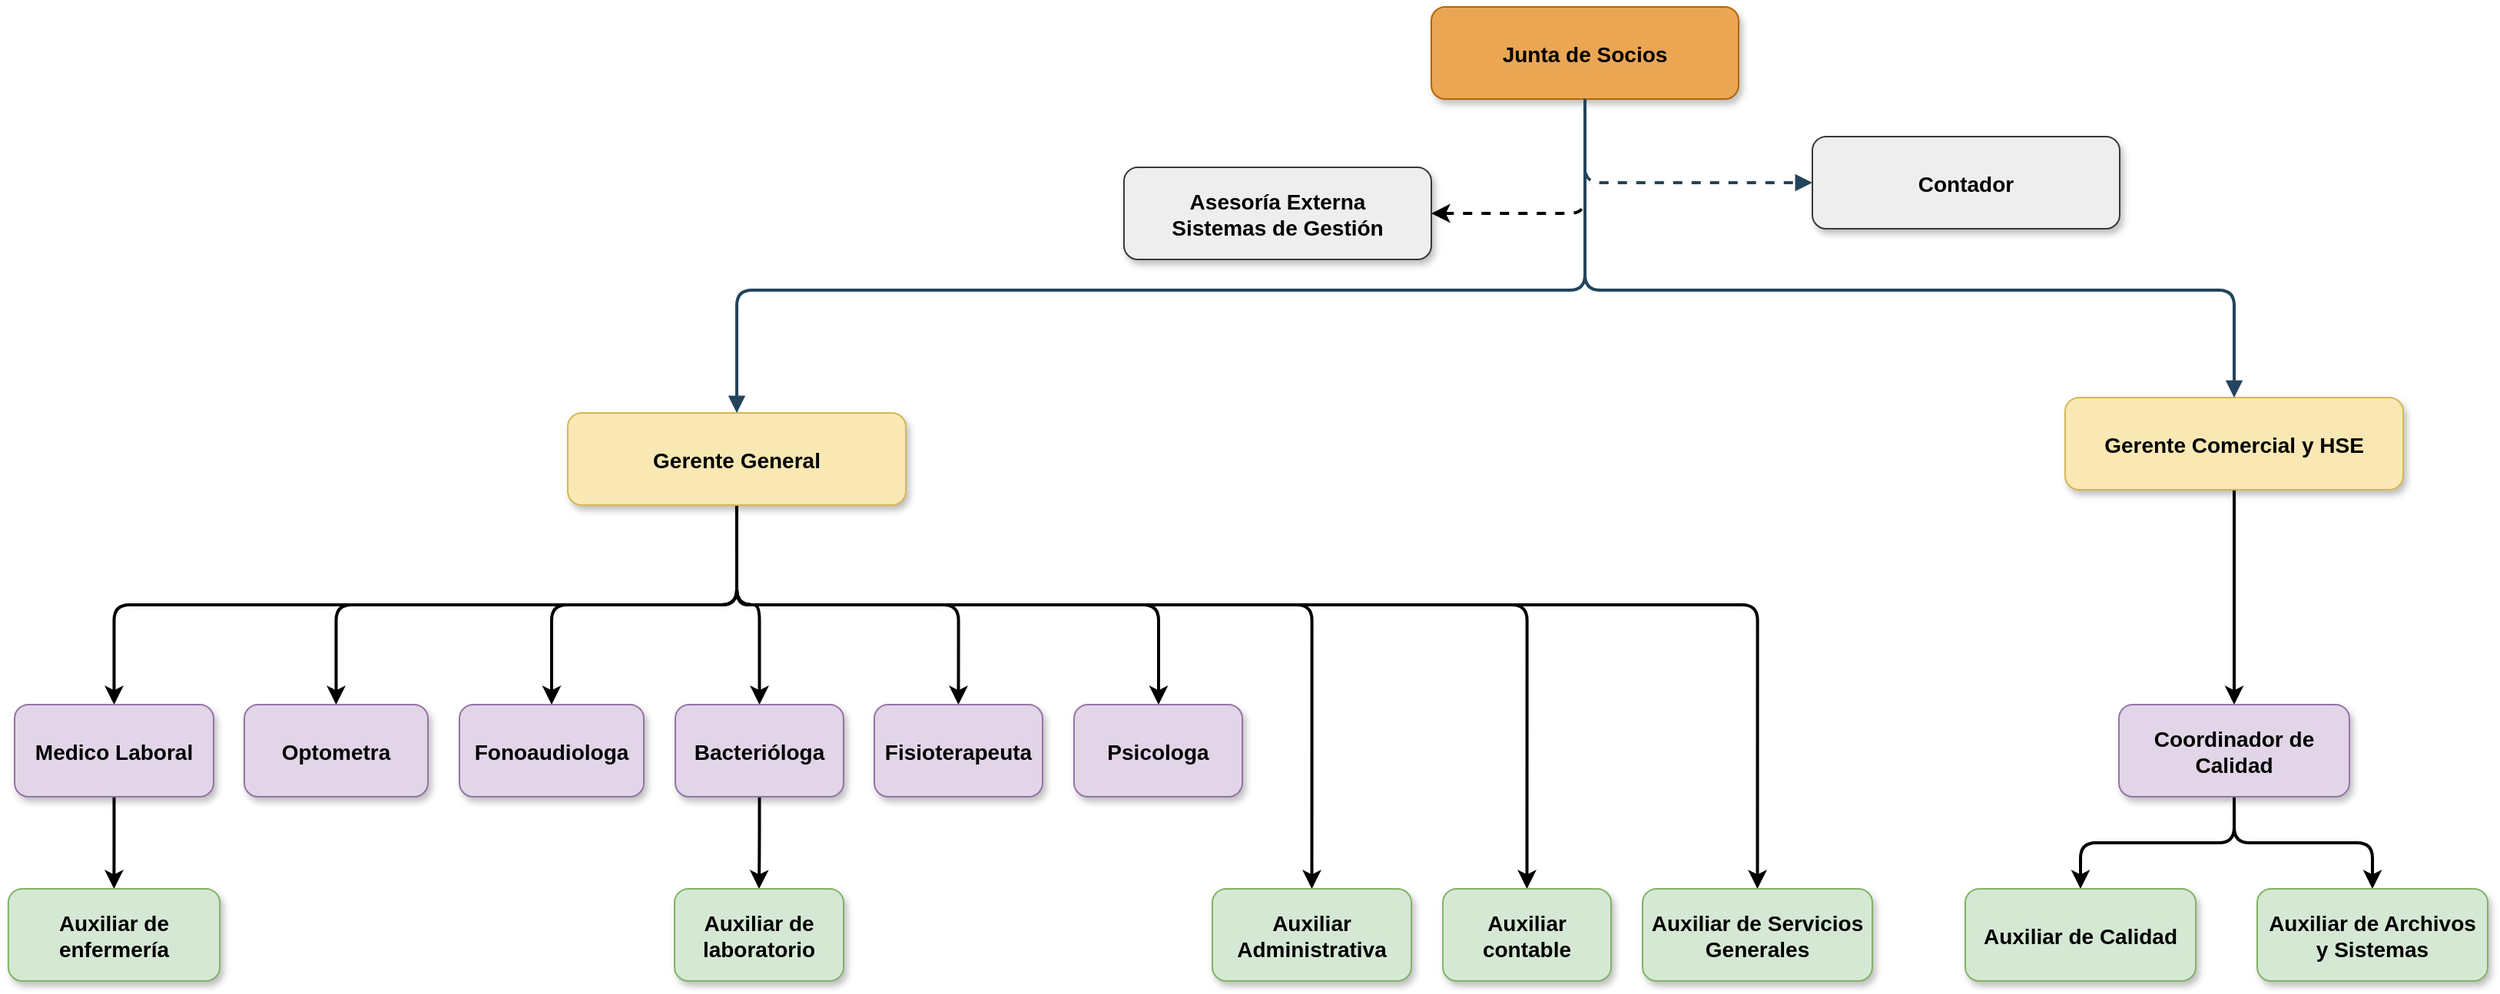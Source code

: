 <mxfile version="26.0.14">
  <diagram name="Page-1" id="97916047-d0de-89f5-080d-49f4d83e522f">
    <mxGraphModel dx="3187.5" dy="746" grid="1" gridSize="10" guides="1" tooltips="1" connect="1" arrows="1" fold="1" page="1" pageScale="1.5" pageWidth="1169" pageHeight="827" background="none" math="0" shadow="0">
      <root>
        <mxCell id="0" />
        <mxCell id="1" parent="0" />
        <mxCell id="kELuxNzVzLS3wfhE76MD-65" style="edgeStyle=orthogonalEdgeStyle;shape=connector;curved=0;rounded=1;orthogonalLoop=1;jettySize=auto;html=1;entryX=1;entryY=0.5;entryDx=0;entryDy=0;strokeColor=default;strokeWidth=2;align=center;verticalAlign=middle;fontFamily=Helvetica;fontSize=11;fontColor=default;labelBackgroundColor=default;endArrow=classic;dashed=1;" parent="1" source="2" target="kELuxNzVzLS3wfhE76MD-64" edge="1">
          <mxGeometry relative="1" as="geometry" />
        </mxCell>
        <mxCell id="2" value="Junta de Socios" style="rounded=1;fillColor=light-dark(#eaa653, #4b2d08);strokeColor=#b46504;shadow=1;fontStyle=1;fontSize=14;" parent="1" vertex="1">
          <mxGeometry x="922.5" y="205.5" width="200" height="60" as="geometry" />
        </mxCell>
        <mxCell id="kELuxNzVzLS3wfhE76MD-58" style="edgeStyle=orthogonalEdgeStyle;rounded=1;orthogonalLoop=1;jettySize=auto;html=1;strokeWidth=2;curved=0;exitX=0.5;exitY=1;exitDx=0;exitDy=0;" parent="1" source="3" target="4" edge="1">
          <mxGeometry relative="1" as="geometry" />
        </mxCell>
        <mxCell id="kELuxNzVzLS3wfhE76MD-61" style="edgeStyle=orthogonalEdgeStyle;shape=connector;curved=0;rounded=1;orthogonalLoop=1;jettySize=auto;html=1;strokeColor=default;strokeWidth=2;align=center;verticalAlign=middle;fontFamily=Helvetica;fontSize=11;fontColor=default;labelBackgroundColor=default;endArrow=classic;exitX=0.5;exitY=1;exitDx=0;exitDy=0;" parent="1" source="3" target="kELuxNzVzLS3wfhE76MD-60" edge="1">
          <mxGeometry relative="1" as="geometry" />
        </mxCell>
        <mxCell id="kELuxNzVzLS3wfhE76MD-63" style="edgeStyle=orthogonalEdgeStyle;shape=connector;curved=0;rounded=1;orthogonalLoop=1;jettySize=auto;html=1;strokeColor=default;strokeWidth=2;align=center;verticalAlign=middle;fontFamily=Helvetica;fontSize=11;fontColor=default;labelBackgroundColor=default;endArrow=classic;" parent="1" source="3" target="kELuxNzVzLS3wfhE76MD-62" edge="1">
          <mxGeometry relative="1" as="geometry" />
        </mxCell>
        <mxCell id="kELuxNzVzLS3wfhE76MD-81" style="edgeStyle=orthogonalEdgeStyle;shape=connector;curved=0;rounded=1;orthogonalLoop=1;jettySize=auto;html=1;strokeColor=default;strokeWidth=2;align=center;verticalAlign=middle;fontFamily=Helvetica;fontSize=11;fontColor=default;labelBackgroundColor=default;endArrow=classic;exitX=0.5;exitY=1;exitDx=0;exitDy=0;" parent="1" source="3" target="5" edge="1">
          <mxGeometry relative="1" as="geometry" />
        </mxCell>
        <mxCell id="kELuxNzVzLS3wfhE76MD-87" style="edgeStyle=orthogonalEdgeStyle;shape=connector;curved=0;rounded=1;orthogonalLoop=1;jettySize=auto;html=1;entryX=0.5;entryY=0;entryDx=0;entryDy=0;strokeColor=default;strokeWidth=2;align=center;verticalAlign=middle;fontFamily=Helvetica;fontSize=11;fontColor=default;labelBackgroundColor=default;endArrow=classic;" parent="1" target="kELuxNzVzLS3wfhE76MD-84" edge="1">
          <mxGeometry relative="1" as="geometry">
            <mxPoint x="470.471" y="530" as="sourcePoint" />
            <mxPoint x="955.5" y="785" as="targetPoint" />
            <Array as="points">
              <mxPoint x="471" y="595" />
              <mxPoint x="845" y="595" />
            </Array>
          </mxGeometry>
        </mxCell>
        <mxCell id="kELuxNzVzLS3wfhE76MD-88" style="edgeStyle=orthogonalEdgeStyle;shape=connector;curved=0;rounded=1;orthogonalLoop=1;jettySize=auto;html=1;strokeColor=default;strokeWidth=2;align=center;verticalAlign=middle;fontFamily=Helvetica;fontSize=11;fontColor=default;labelBackgroundColor=default;endArrow=classic;entryX=0.5;entryY=0;entryDx=0;entryDy=0;" parent="1" target="kELuxNzVzLS3wfhE76MD-70" edge="1">
          <mxGeometry relative="1" as="geometry">
            <mxPoint x="470.471" y="520" as="sourcePoint" />
            <mxPoint x="1125.5" y="775" as="targetPoint" />
            <Array as="points">
              <mxPoint x="471" y="595" />
              <mxPoint x="985" y="595" />
            </Array>
          </mxGeometry>
        </mxCell>
        <mxCell id="kjx2y3uTgsjd5vGbnacT-36" style="edgeStyle=orthogonalEdgeStyle;rounded=1;orthogonalLoop=1;jettySize=auto;html=1;strokeWidth=2;curved=0;entryX=0.5;entryY=0;entryDx=0;entryDy=0;" parent="1" target="kjx2y3uTgsjd5vGbnacT-35" edge="1">
          <mxGeometry relative="1" as="geometry">
            <mxPoint x="470.5" y="524" as="sourcePoint" />
            <mxPoint x="614.8" y="654" as="targetPoint" />
            <Array as="points">
              <mxPoint x="471" y="595" />
              <mxPoint x="615" y="595" />
            </Array>
          </mxGeometry>
        </mxCell>
        <mxCell id="kjx2y3uTgsjd5vGbnacT-38" style="edgeStyle=orthogonalEdgeStyle;rounded=1;orthogonalLoop=1;jettySize=auto;html=1;strokeWidth=2;curved=0;" parent="1" target="kjx2y3uTgsjd5vGbnacT-37" edge="1">
          <mxGeometry relative="1" as="geometry">
            <mxPoint x="470.5" y="525" as="sourcePoint" />
            <mxPoint x="745" y="655" as="targetPoint" />
            <Array as="points">
              <mxPoint x="471" y="595" />
              <mxPoint x="745" y="595" />
            </Array>
          </mxGeometry>
        </mxCell>
        <mxCell id="kjx2y3uTgsjd5vGbnacT-39" style="edgeStyle=orthogonalEdgeStyle;rounded=1;orthogonalLoop=1;jettySize=auto;html=1;curved=0;strokeWidth=2;exitX=0.5;exitY=1;exitDx=0;exitDy=0;entryX=0.5;entryY=0;entryDx=0;entryDy=0;" parent="1" target="kELuxNzVzLS3wfhE76MD-73" edge="1">
          <mxGeometry relative="1" as="geometry">
            <mxPoint x="470.5" y="535" as="sourcePoint" />
            <mxPoint x="1155" y="785" as="targetPoint" />
            <Array as="points">
              <mxPoint x="471" y="595" />
              <mxPoint x="1135" y="595" />
            </Array>
          </mxGeometry>
        </mxCell>
        <mxCell id="3" value="Gerente General" style="rounded=1;fillColor=light-dark(#f9e8b3, #281d00);strokeColor=#d6b656;shadow=1;fontStyle=1;fontSize=14;" parent="1" vertex="1">
          <mxGeometry x="360.5" y="470" width="220" height="60" as="geometry" />
        </mxCell>
        <mxCell id="kELuxNzVzLS3wfhE76MD-67" style="edgeStyle=orthogonalEdgeStyle;shape=connector;curved=0;rounded=1;orthogonalLoop=1;jettySize=auto;html=1;strokeColor=default;strokeWidth=2;align=center;verticalAlign=middle;fontFamily=Helvetica;fontSize=11;fontColor=default;labelBackgroundColor=default;endArrow=classic;" parent="1" source="4" target="kELuxNzVzLS3wfhE76MD-66" edge="1">
          <mxGeometry relative="1" as="geometry" />
        </mxCell>
        <mxCell id="4" value="Medico Laboral" style="rounded=1;fillColor=#e1d5e7;strokeColor=#9673a6;shadow=1;fontStyle=1;fontSize=14;" parent="1" vertex="1">
          <mxGeometry x="0.5" y="660" width="129.5" height="60" as="geometry" />
        </mxCell>
        <mxCell id="5" value="Optometra" style="rounded=1;fillColor=#e1d5e7;strokeColor=#9673a6;shadow=1;fontStyle=1;fontSize=14;" parent="1" vertex="1">
          <mxGeometry x="150" y="660" width="119.5" height="60" as="geometry" />
        </mxCell>
        <mxCell id="7" value="Contador" style="rounded=1;fillColor=#eeeeee;strokeColor=#36393d;shadow=1;fontStyle=1;fontSize=14;" parent="1" vertex="1">
          <mxGeometry x="1170.5" y="290" width="200" height="60" as="geometry" />
        </mxCell>
        <mxCell id="29" value="" style="edgeStyle=elbowEdgeStyle;elbow=vertical;strokeWidth=2;endArrow=block;endFill=1;fontStyle=1;strokeColor=#23445D;entryX=0.5;entryY=0;entryDx=0;entryDy=0;" parent="1" source="2" target="3" edge="1">
          <mxGeometry x="22" y="165.5" width="100" height="100" as="geometry">
            <mxPoint x="272.5" y="265.5" as="sourcePoint" />
            <mxPoint x="730.5" y="390" as="targetPoint" />
            <Array as="points">
              <mxPoint x="740.5" y="390" />
            </Array>
          </mxGeometry>
        </mxCell>
        <mxCell id="33" value="" style="edgeStyle=elbowEdgeStyle;elbow=vertical;strokeWidth=2;endArrow=block;endFill=1;fontStyle=1;dashed=1;strokeColor=#23445D;entryX=0;entryY=0.5;entryDx=0;entryDy=0;exitX=0.5;exitY=1;exitDx=0;exitDy=0;rounded=1;curved=0;" parent="1" source="2" target="7" edge="1">
          <mxGeometry x="22" y="165.5" width="100" height="100" as="geometry">
            <mxPoint x="272.5" y="265.5" as="sourcePoint" />
            <mxPoint x="372.5" y="165.5" as="targetPoint" />
            <Array as="points">
              <mxPoint x="1120.5" y="320" />
            </Array>
          </mxGeometry>
        </mxCell>
        <mxCell id="kELuxNzVzLS3wfhE76MD-75" style="edgeStyle=orthogonalEdgeStyle;shape=connector;curved=0;rounded=1;orthogonalLoop=1;jettySize=auto;html=1;strokeColor=default;strokeWidth=2;align=center;verticalAlign=middle;fontFamily=Helvetica;fontSize=11;fontColor=default;labelBackgroundColor=default;endArrow=classic;entryX=0.5;entryY=0;entryDx=0;entryDy=0;" parent="1" source="kELuxNzVzLS3wfhE76MD-55" target="kELuxNzVzLS3wfhE76MD-76" edge="1">
          <mxGeometry relative="1" as="geometry">
            <mxPoint x="1510.5" y="630" as="targetPoint" />
          </mxGeometry>
        </mxCell>
        <mxCell id="kELuxNzVzLS3wfhE76MD-55" value="Gerente Comercial y HSE" style="rounded=1;fillColor=light-dark(#f9e8b3, #281d00);strokeColor=#d6b656;shadow=1;gradientColor=none;fontStyle=1;fontColor=default;fontSize=14;align=center;verticalAlign=middle;fontFamily=Helvetica;" parent="1" vertex="1">
          <mxGeometry x="1335" y="460" width="220" height="60" as="geometry" />
        </mxCell>
        <mxCell id="kELuxNzVzLS3wfhE76MD-57" value="" style="edgeStyle=elbowEdgeStyle;elbow=vertical;strokeWidth=2;endArrow=block;endFill=1;fontStyle=1;strokeColor=#23445D;exitX=0.5;exitY=1;exitDx=0;exitDy=0;" parent="1" source="2" target="kELuxNzVzLS3wfhE76MD-55" edge="1">
          <mxGeometry x="22" y="165.5" width="100" height="100" as="geometry">
            <mxPoint x="1362.5" y="311.5" as="sourcePoint" />
            <mxPoint x="790.5" y="515.5" as="targetPoint" />
            <Array as="points">
              <mxPoint x="1200.5" y="390" />
            </Array>
          </mxGeometry>
        </mxCell>
        <mxCell id="kELuxNzVzLS3wfhE76MD-60" value="Fonoaudiologa" style="rounded=1;fillColor=#e1d5e7;strokeColor=#9673a6;shadow=1;fontStyle=1;fontSize=14;" parent="1" vertex="1">
          <mxGeometry x="290" y="660" width="120" height="60" as="geometry" />
        </mxCell>
        <mxCell id="kELuxNzVzLS3wfhE76MD-69" style="edgeStyle=orthogonalEdgeStyle;shape=connector;curved=0;rounded=1;orthogonalLoop=1;jettySize=auto;html=1;strokeColor=default;strokeWidth=2;align=center;verticalAlign=middle;fontFamily=Helvetica;fontSize=11;fontColor=default;labelBackgroundColor=default;endArrow=classic;" parent="1" source="kELuxNzVzLS3wfhE76MD-62" target="kELuxNzVzLS3wfhE76MD-68" edge="1">
          <mxGeometry relative="1" as="geometry" />
        </mxCell>
        <mxCell id="kELuxNzVzLS3wfhE76MD-62" value="Bacterióloga" style="rounded=1;fillColor=#e1d5e7;strokeColor=#9673a6;shadow=1;fontStyle=1;fontSize=14;" parent="1" vertex="1">
          <mxGeometry x="430.5" y="660" width="109.5" height="60" as="geometry" />
        </mxCell>
        <mxCell id="kELuxNzVzLS3wfhE76MD-64" value="Asesoría Externa &#xa;Sistemas de Gestión" style="rounded=1;fillColor=#eeeeee;strokeColor=#36393d;shadow=1;fontStyle=1;fontSize=14;" parent="1" vertex="1">
          <mxGeometry x="722.5" y="310" width="200" height="60" as="geometry" />
        </mxCell>
        <mxCell id="kELuxNzVzLS3wfhE76MD-66" value="Auxiliar de &#xa;enfermería" style="rounded=1;fillColor=#d5e8d4;strokeColor=#82b366;shadow=1;fontStyle=1;fontSize=14;" parent="1" vertex="1">
          <mxGeometry x="-3.57" y="780" width="137.63" height="60" as="geometry" />
        </mxCell>
        <mxCell id="kELuxNzVzLS3wfhE76MD-68" value="Auxiliar de &#xa;laboratorio" style="rounded=1;fillColor=#d5e8d4;strokeColor=#82b366;shadow=1;fontStyle=1;fontSize=14;" parent="1" vertex="1">
          <mxGeometry x="430" y="780" width="110" height="60" as="geometry" />
        </mxCell>
        <mxCell id="kELuxNzVzLS3wfhE76MD-70" value="Auxiliar &#xa;contable" style="rounded=1;fillColor=#d5e8d4;strokeColor=#82b366;shadow=1;fontStyle=1;fontSize=14;" parent="1" vertex="1">
          <mxGeometry x="930" y="780" width="109.5" height="60" as="geometry" />
        </mxCell>
        <mxCell id="kELuxNzVzLS3wfhE76MD-73" value="Auxiliar de Servicios&#xa;Generales" style="rounded=1;fillColor=#d5e8d4;strokeColor=#82b366;shadow=1;fontStyle=1;fontSize=14;" parent="1" vertex="1">
          <mxGeometry x="1060" y="780" width="149.5" height="60" as="geometry" />
        </mxCell>
        <mxCell id="kELuxNzVzLS3wfhE76MD-78" style="edgeStyle=orthogonalEdgeStyle;shape=connector;curved=0;rounded=1;orthogonalLoop=1;jettySize=auto;html=1;strokeColor=default;strokeWidth=2;align=center;verticalAlign=middle;fontFamily=Helvetica;fontSize=11;fontColor=default;labelBackgroundColor=default;endArrow=classic;exitX=0.5;exitY=1;exitDx=0;exitDy=0;" parent="1" source="kELuxNzVzLS3wfhE76MD-76" target="kELuxNzVzLS3wfhE76MD-77" edge="1">
          <mxGeometry relative="1" as="geometry" />
        </mxCell>
        <mxCell id="kELuxNzVzLS3wfhE76MD-80" style="edgeStyle=orthogonalEdgeStyle;shape=connector;curved=0;rounded=1;orthogonalLoop=1;jettySize=auto;html=1;strokeColor=default;strokeWidth=2;align=center;verticalAlign=middle;fontFamily=Helvetica;fontSize=11;fontColor=default;labelBackgroundColor=default;endArrow=classic;exitX=0.5;exitY=1;exitDx=0;exitDy=0;" parent="1" source="kELuxNzVzLS3wfhE76MD-76" target="kELuxNzVzLS3wfhE76MD-79" edge="1">
          <mxGeometry relative="1" as="geometry" />
        </mxCell>
        <mxCell id="kELuxNzVzLS3wfhE76MD-76" value="Coordinador de &#xa;Calidad" style="rounded=1;fillColor=#e1d5e7;strokeColor=#9673a6;shadow=1;fontStyle=1;fontSize=14;" parent="1" vertex="1">
          <mxGeometry x="1370" y="660" width="150" height="60" as="geometry" />
        </mxCell>
        <mxCell id="kELuxNzVzLS3wfhE76MD-77" value="Auxiliar de Calidad" style="rounded=1;fillColor=#d5e8d4;strokeColor=#82b366;shadow=1;fontStyle=1;fontSize=14;" parent="1" vertex="1">
          <mxGeometry x="1270" y="780" width="150" height="60" as="geometry" />
        </mxCell>
        <mxCell id="kELuxNzVzLS3wfhE76MD-79" value="Auxiliar de Archivos &#xa;y Sistemas" style="rounded=1;fillColor=#d5e8d4;strokeColor=#82b366;shadow=1;fontStyle=1;fontSize=14;" parent="1" vertex="1">
          <mxGeometry x="1460" y="780" width="150" height="60" as="geometry" />
        </mxCell>
        <mxCell id="kELuxNzVzLS3wfhE76MD-84" value="Auxiliar &#xa;Administrativa" style="rounded=1;fillColor=#d5e8d4;strokeColor=#82b366;shadow=1;fontStyle=1;fontSize=14;" parent="1" vertex="1">
          <mxGeometry x="780" y="780" width="129.5" height="60" as="geometry" />
        </mxCell>
        <mxCell id="kjx2y3uTgsjd5vGbnacT-35" value="Fisioterapeuta" style="rounded=1;fillColor=#e1d5e7;strokeColor=#9673a6;shadow=1;fontStyle=1;fontSize=14;" parent="1" vertex="1">
          <mxGeometry x="560" y="660" width="109.5" height="60" as="geometry" />
        </mxCell>
        <mxCell id="kjx2y3uTgsjd5vGbnacT-37" value="Psicologa" style="rounded=1;fillColor=#e1d5e7;strokeColor=#9673a6;shadow=1;fontStyle=1;fontSize=14;" parent="1" vertex="1">
          <mxGeometry x="690" y="660" width="109.5" height="60" as="geometry" />
        </mxCell>
      </root>
    </mxGraphModel>
  </diagram>
</mxfile>
